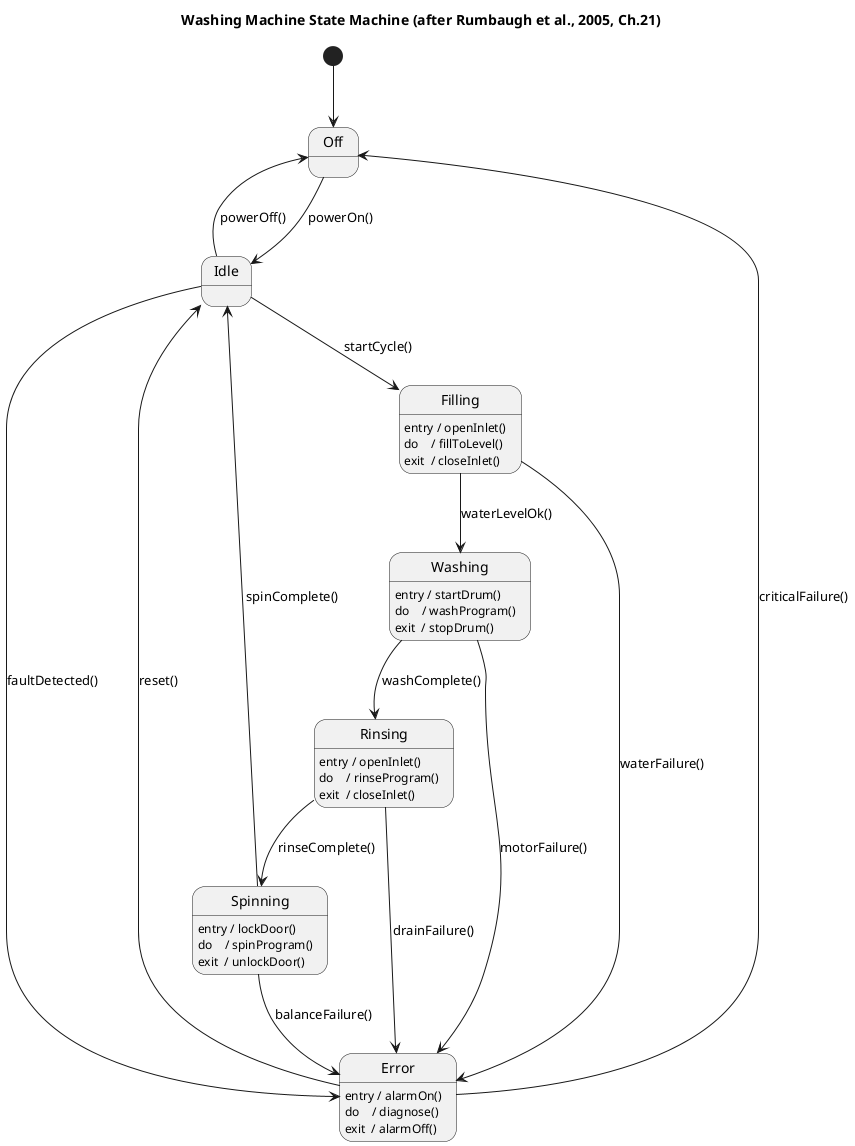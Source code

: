 @startuml
title Washing Machine State Machine (after Rumbaugh et al., 2005, Ch.21)
skinparam shadowing false

[*] --> Off
Off --> Idle      : powerOn()
Idle --> Off      : powerOff()

Idle --> Filling  : startCycle()
Filling : entry / openInlet()
Filling : do    / fillToLevel()
Filling : exit  / closeInlet()

Filling --> Washing : waterLevelOk()
Washing : entry / startDrum()
Washing : do    / washProgram()
Washing : exit  / stopDrum()

Washing --> Rinsing : washComplete()
Rinsing : entry / openInlet()
Rinsing : do    / rinseProgram()
Rinsing : exit  / closeInlet()

Rinsing --> Spinning : rinseComplete()
Spinning : entry / lockDoor()
Spinning : do    / spinProgram()
Spinning : exit  / unlockDoor()

Spinning --> Idle : spinComplete()

' Faults
Idle --> Error     : faultDetected()
Filling --> Error  : waterFailure()
Washing --> Error  : motorFailure()
Rinsing --> Error  : drainFailure()
Spinning --> Error : balanceFailure()

state Error
Error : entry / alarmOn()
Error : do    / diagnose()
Error : exit  / alarmOff()
Error --> Idle : reset()
Error --> Off  : criticalFailure()
@enduml
